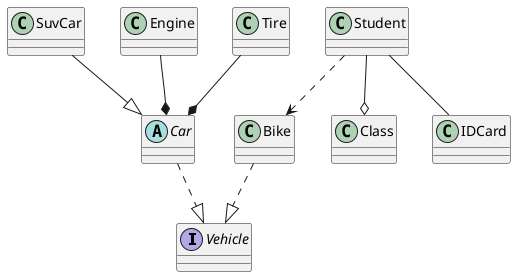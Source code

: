 @startuml

interface Vehicle
abstract class Car
class Bike
class SuvCar
class Student
class Class
class IDCard
class Engine
class Tire

Car ..|> Vehicle
Bike ..|> Vehicle
SuvCar --|> Car
Student ..> Bike
Student --o Class
Student -- IDCard
Engine --* Car
Tire --* Car



@enduml